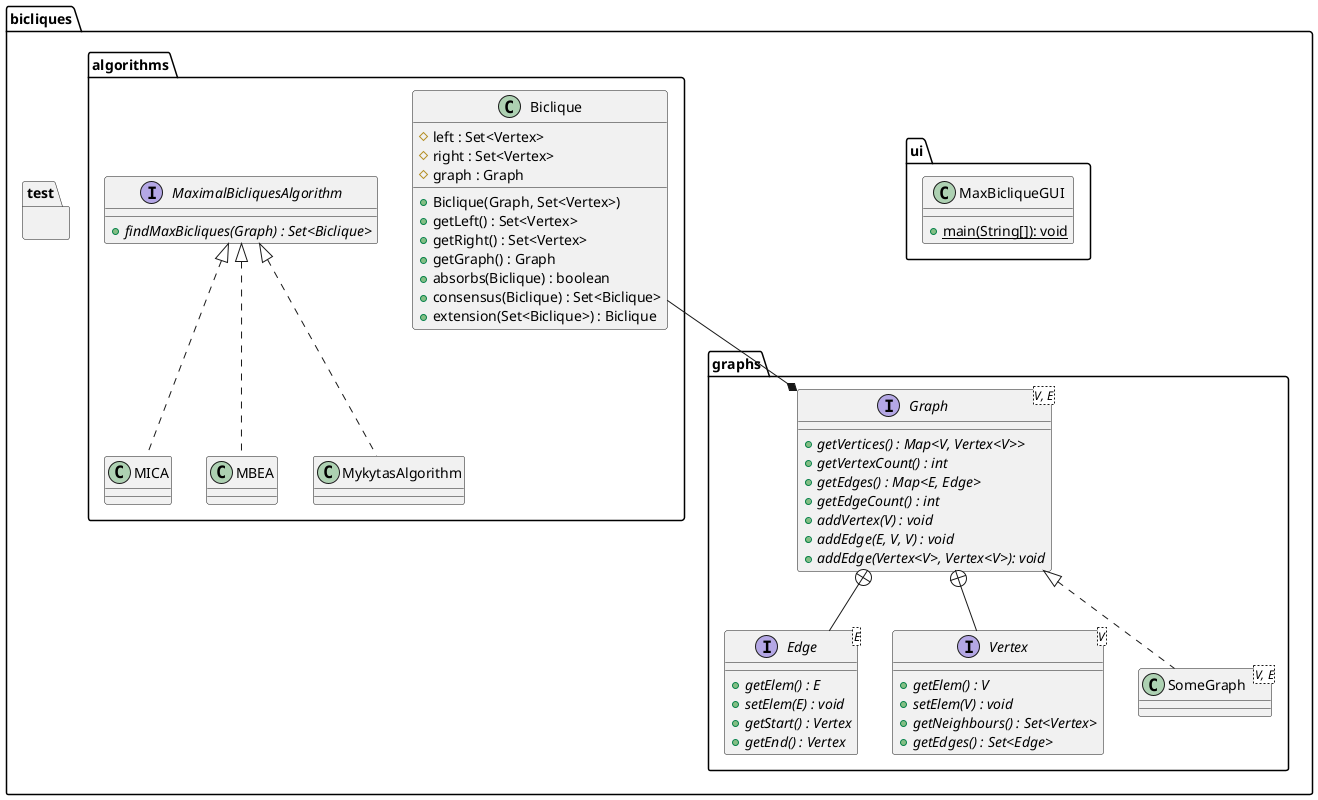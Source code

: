 /'
This is our model for the class diagram. Whenever you have any remarks
to make regarding one part of the program or another, just make a
comment windows in here like this.
Sign it with your initials as well. -MI

Please fill in this form so that I don't have to look through the whole thing again.
Responsibilities:
- Tests: Hadi
- UI: Roland
- Graphs and Bicliques: MI

Algorithms:
MI: ?
RK: MICA
HS: MBEA

I cleared the logs of discussion to reduce clutter. Don't leave long messages in the diagram unless essential. -MI

BipartiteGraph should be implemented since the project description states:
"Given a bipartite graph, find all maximal bicliques." -RK

'/

@startuml

package bicliques {

' The graph section
package bicliques.graphs {

  'Let's stick to naming the vertexes. We don't care about the edges that much.
  ' We just need to be able to show which vertice goes where.
    interface Graph<V, E> {
        {method}{abstract} + getVertices() : Map<V, Vertex<V>>
        {method}{abstract} + getVertexCount() : int
        {method}{abstract} + getEdges() : Map<E, Edge>
        {method}{abstract} + getEdgeCount() : int
        {method}{abstract} + addVertex(V) : void
        {method}{abstract} + addEdge(E, V, V) : void
        {method}{abstract} + addEdge(Vertex<V>, Vertex<V>): void
    }

    interface Edge<E> {
        {method}{abstract} + getElem() : E
        {method}{abstract} + setElem(E) : void
        {method}{abstract} + getStart() : Vertex
        {method}{abstract} + getEnd() : Vertex
    }


    interface Vertex<V> {
        {method}{abstract} + getElem() : V
        {method}{abstract} + setElem(V) : void
        {method}{abstract} + getNeighbours() : Set<Vertex>
        {method}{abstract} + getEdges() : Set<Edge>
    }

  ' as far as the graph implementation goes, it's on whoever one of us takes on it. As long as it sticks
  ' to this interfaces it's fine.
    Graph +-- Edge
    Graph +-- Vertex
    
  ' We will need some graph class to store the graph data, please provide some. -RK
    class SomeGraph<V, E> {
    }
    Graph <|.. SomeGraph
}


' The UI section
package bicliques.ui {

/'
For the UI part I say we need to come up with something, that can read in
the text files (I don't want to be copying and pasting stuff in the windows
every time I use it). - MI.

So do I. In my suggested screenshot of a possible UI the menu would provide
- Input: load (from file) or from input in window
- Output: save (to file)
- Algorithm: choose between several implemented ones
- Help: Description of algorithms and the common "About".
-RK
'/

  class MaxBicliqueGUI {
    {method}{static} + main(String[]): void
  }
}

' The algorithms section
package bicliques.algorithms {

  ' Why should fields have visibiliy "protected" (#)? -RK
  '
  class Biclique {
    {field} # left : Set<Vertex>
    {field} # right : Set<Vertex>
    {field} # graph : Graph
    ' We really need just one. We assume that it spans the whole graph and we know the graph.
	{method} + Biclique(Graph, Set<Vertex>)
    ' no need to keep the mapping here since we can always ask the Graph
    {method} + getLeft() : Set<Vertex>
    {method} + getRight() : Set<Vertex>
    {method} + getGraph() : Graph
    {method} + absorbs(Biclique) : boolean
    {method} + consensus(Biclique) : Set<Biclique>
     ' not completely sure about this one
     ' I would drop it. -RK
     ' What does this method do? -RK
	{method} + extension(Set<Biclique>) : Biclique
  }

  Biclique --* Graph

  interface MaximalBicliquesAlgorithm {
    {method}{abstract} + findMaxBicliques(Graph) : Set<Biclique>
  }

  /'
  MICA algorithm -RK
  '/
  class MICA {
  }
  
  MaximalBicliquesAlgorithm <|.. MICA

 /'
  MBEA algorithm improved for bipartite graphs. -HS
 '/
  class MBEA {
  }
  
  MaximalBicliquesAlgorithm <|.. MBEA
  
  /'
  TODO: Mykyta's algorithm is missing. -RK 
  '/
  
  MaximalBicliquesAlgorithm <|.. MykytasAlgorithm
  
}

package bicliques.test {

/'
The testing that we will need. I say we use junit 4 or 5
to make it more streamlined. -MI
I agree. -RK
I agree. -HS
'/

}


@enduml
